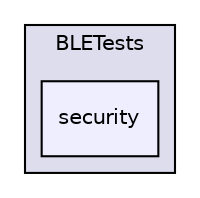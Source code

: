 digraph "esp32-snippets/cpp_utils/tests/BLETests/security" {
  compound=true
  node [ fontsize="10", fontname="Helvetica"];
  edge [ labelfontsize="10", labelfontname="Helvetica"];
  subgraph clusterdir_bd6a5a299570209f7e79b4822fafcd71 {
    graph [ bgcolor="#ddddee", pencolor="black", label="BLETests" fontname="Helvetica", fontsize="10", URL="dir_bd6a5a299570209f7e79b4822fafcd71.html"]
  dir_7c0983341e9b67ee36213177c29e94d5 [shape=box, label="security", style="filled", fillcolor="#eeeeff", pencolor="black", URL="dir_7c0983341e9b67ee36213177c29e94d5.html"];
  }
}
